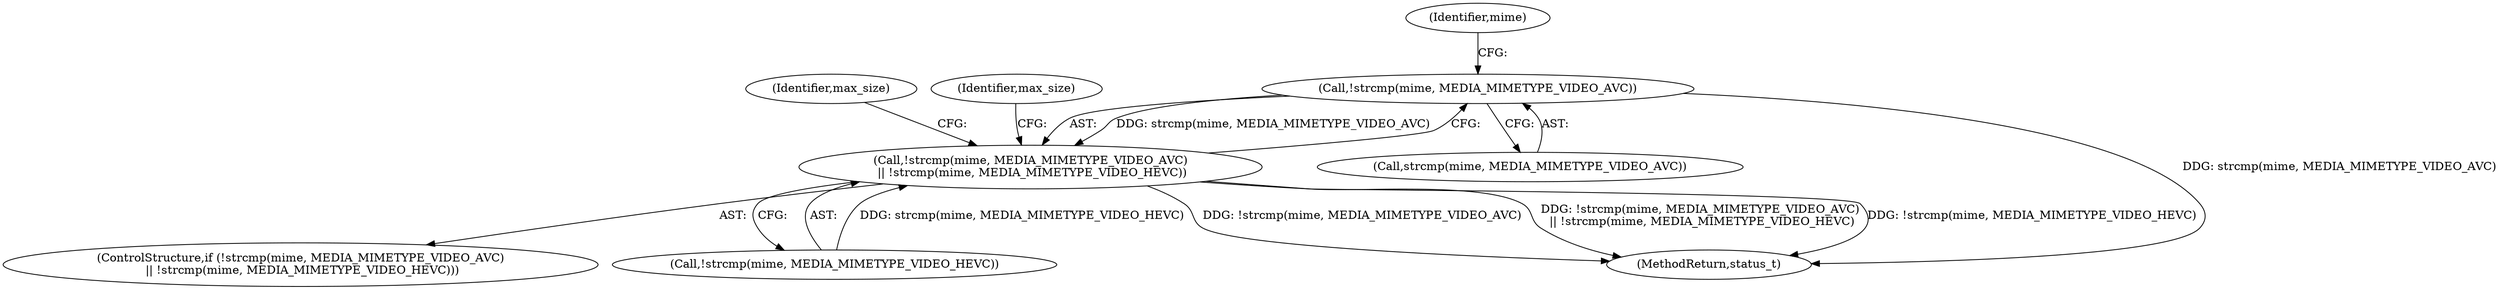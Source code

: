 digraph "0_Android_8a3a2f6ea7defe1a81bb32b3c9f3537f84749b9d@API" {
"1002336" [label="(Call,!strcmp(mime, MEDIA_MIMETYPE_VIDEO_AVC))"];
"1002335" [label="(Call,!strcmp(mime, MEDIA_MIMETYPE_VIDEO_AVC)\n || !strcmp(mime, MEDIA_MIMETYPE_VIDEO_HEVC))"];
"1002342" [label="(Identifier,mime)"];
"1002346" [label="(Identifier,max_size)"];
"1002363" [label="(Identifier,max_size)"];
"1002340" [label="(Call,!strcmp(mime, MEDIA_MIMETYPE_VIDEO_HEVC))"];
"1002337" [label="(Call,strcmp(mime, MEDIA_MIMETYPE_VIDEO_AVC))"];
"1002335" [label="(Call,!strcmp(mime, MEDIA_MIMETYPE_VIDEO_AVC)\n || !strcmp(mime, MEDIA_MIMETYPE_VIDEO_HEVC))"];
"1002336" [label="(Call,!strcmp(mime, MEDIA_MIMETYPE_VIDEO_AVC))"];
"1002334" [label="(ControlStructure,if (!strcmp(mime, MEDIA_MIMETYPE_VIDEO_AVC)\n || !strcmp(mime, MEDIA_MIMETYPE_VIDEO_HEVC)))"];
"1003903" [label="(MethodReturn,status_t)"];
"1002336" -> "1002335"  [label="AST: "];
"1002336" -> "1002337"  [label="CFG: "];
"1002337" -> "1002336"  [label="AST: "];
"1002342" -> "1002336"  [label="CFG: "];
"1002335" -> "1002336"  [label="CFG: "];
"1002336" -> "1003903"  [label="DDG: strcmp(mime, MEDIA_MIMETYPE_VIDEO_AVC)"];
"1002336" -> "1002335"  [label="DDG: strcmp(mime, MEDIA_MIMETYPE_VIDEO_AVC)"];
"1002335" -> "1002334"  [label="AST: "];
"1002335" -> "1002340"  [label="CFG: "];
"1002340" -> "1002335"  [label="AST: "];
"1002346" -> "1002335"  [label="CFG: "];
"1002363" -> "1002335"  [label="CFG: "];
"1002335" -> "1003903"  [label="DDG: !strcmp(mime, MEDIA_MIMETYPE_VIDEO_AVC)"];
"1002335" -> "1003903"  [label="DDG: !strcmp(mime, MEDIA_MIMETYPE_VIDEO_AVC)\n || !strcmp(mime, MEDIA_MIMETYPE_VIDEO_HEVC)"];
"1002335" -> "1003903"  [label="DDG: !strcmp(mime, MEDIA_MIMETYPE_VIDEO_HEVC)"];
"1002340" -> "1002335"  [label="DDG: strcmp(mime, MEDIA_MIMETYPE_VIDEO_HEVC)"];
}
